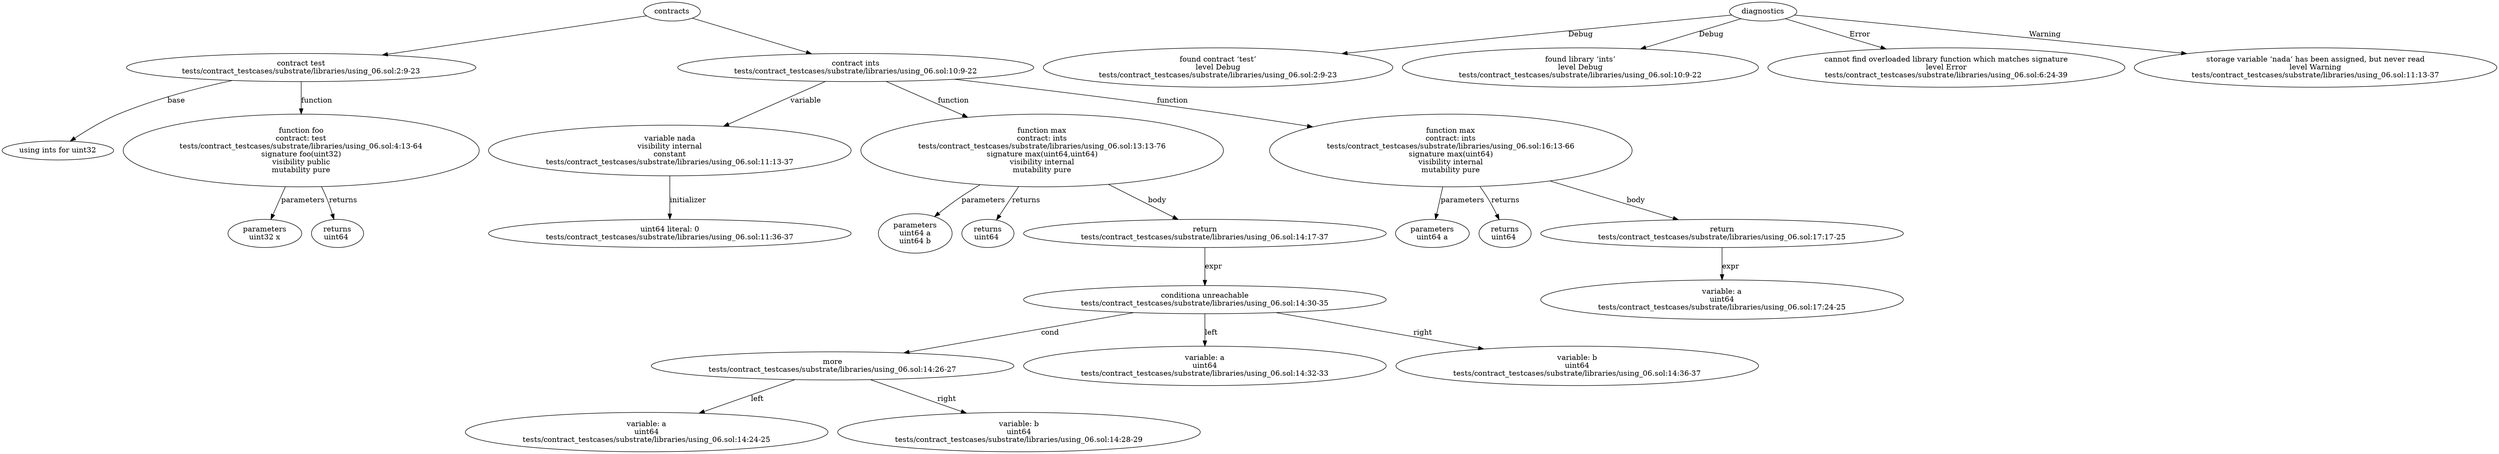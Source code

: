 strict digraph "tests/contract_testcases/substrate/libraries/using_06.sol" {
	contract [label="contract test\ntests/contract_testcases/substrate/libraries/using_06.sol:2:9-23"]
	using [label="using ints for uint32"]
	foo [label="function foo\ncontract: test\ntests/contract_testcases/substrate/libraries/using_06.sol:4:13-64\nsignature foo(uint32)\nvisibility public\nmutability pure"]
	parameters [label="parameters\nuint32 x"]
	returns [label="returns\nuint64 "]
	contract_6 [label="contract ints\ntests/contract_testcases/substrate/libraries/using_06.sol:10:9-22"]
	var [label="variable nada\nvisibility internal\nconstant\ntests/contract_testcases/substrate/libraries/using_06.sol:11:13-37"]
	number_literal [label="uint64 literal: 0\ntests/contract_testcases/substrate/libraries/using_06.sol:11:36-37"]
	max [label="function max\ncontract: ints\ntests/contract_testcases/substrate/libraries/using_06.sol:13:13-76\nsignature max(uint64,uint64)\nvisibility internal\nmutability pure"]
	parameters_10 [label="parameters\nuint64 a\nuint64 b"]
	returns_11 [label="returns\nuint64 "]
	return [label="return\ntests/contract_testcases/substrate/libraries/using_06.sol:14:17-37"]
	conditional [label="conditiona unreachable\ntests/contract_testcases/substrate/libraries/using_06.sol:14:30-35"]
	more [label="more\ntests/contract_testcases/substrate/libraries/using_06.sol:14:26-27"]
	variable [label="variable: a\nuint64\ntests/contract_testcases/substrate/libraries/using_06.sol:14:24-25"]
	variable_16 [label="variable: b\nuint64\ntests/contract_testcases/substrate/libraries/using_06.sol:14:28-29"]
	variable_17 [label="variable: a\nuint64\ntests/contract_testcases/substrate/libraries/using_06.sol:14:32-33"]
	variable_18 [label="variable: b\nuint64\ntests/contract_testcases/substrate/libraries/using_06.sol:14:36-37"]
	max_19 [label="function max\ncontract: ints\ntests/contract_testcases/substrate/libraries/using_06.sol:16:13-66\nsignature max(uint64)\nvisibility internal\nmutability pure"]
	parameters_20 [label="parameters\nuint64 a"]
	returns_21 [label="returns\nuint64 "]
	return_22 [label="return\ntests/contract_testcases/substrate/libraries/using_06.sol:17:17-25"]
	variable_23 [label="variable: a\nuint64\ntests/contract_testcases/substrate/libraries/using_06.sol:17:24-25"]
	diagnostic [label="found contract ‘test’\nlevel Debug\ntests/contract_testcases/substrate/libraries/using_06.sol:2:9-23"]
	diagnostic_26 [label="found library ‘ints’\nlevel Debug\ntests/contract_testcases/substrate/libraries/using_06.sol:10:9-22"]
	diagnostic_27 [label="cannot find overloaded library function which matches signature\nlevel Error\ntests/contract_testcases/substrate/libraries/using_06.sol:6:24-39"]
	diagnostic_28 [label="storage variable ‘nada‘ has been assigned, but never read\nlevel Warning\ntests/contract_testcases/substrate/libraries/using_06.sol:11:13-37"]
	contracts -> contract
	contract -> using [label="base"]
	contract -> foo [label="function"]
	foo -> parameters [label="parameters"]
	foo -> returns [label="returns"]
	contracts -> contract_6
	contract_6 -> var [label="variable"]
	var -> number_literal [label="initializer"]
	contract_6 -> max [label="function"]
	max -> parameters_10 [label="parameters"]
	max -> returns_11 [label="returns"]
	max -> return [label="body"]
	return -> conditional [label="expr"]
	conditional -> more [label="cond"]
	more -> variable [label="left"]
	more -> variable_16 [label="right"]
	conditional -> variable_17 [label="left"]
	conditional -> variable_18 [label="right"]
	contract_6 -> max_19 [label="function"]
	max_19 -> parameters_20 [label="parameters"]
	max_19 -> returns_21 [label="returns"]
	max_19 -> return_22 [label="body"]
	return_22 -> variable_23 [label="expr"]
	diagnostics -> diagnostic [label="Debug"]
	diagnostics -> diagnostic_26 [label="Debug"]
	diagnostics -> diagnostic_27 [label="Error"]
	diagnostics -> diagnostic_28 [label="Warning"]
}
